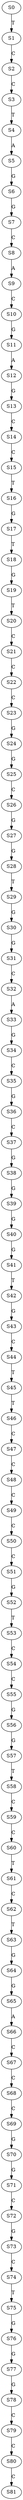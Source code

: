 strict digraph  {
	S0 -> S1 [ label = T ];
	S1 -> S2 [ label = C ];
	S2 -> S3 [ label = C ];
	S3 -> S4 [ label = T ];
	S4 -> S5 [ label = A ];
	S5 -> S6 [ label = G ];
	S6 -> S7 [ label = G ];
	S7 -> S8 [ label = C ];
	S8 -> S9 [ label = A ];
	S9 -> S10 [ label = C ];
	S10 -> S11 [ label = G ];
	S11 -> S12 [ label = A ];
	S12 -> S13 [ label = G ];
	S13 -> S14 [ label = C ];
	S14 -> S15 [ label = C ];
	S15 -> S16 [ label = T ];
	S16 -> S17 [ label = G ];
	S17 -> S18 [ label = T ];
	S18 -> S19 [ label = G ];
	S19 -> S20 [ label = T ];
	S20 -> S21 [ label = C ];
	S21 -> S22 [ label = C ];
	S22 -> S23 [ label = C ];
	S23 -> S24 [ label = G ];
	S24 -> S25 [ label = G ];
	S25 -> S26 [ label = C ];
	S26 -> S27 [ label = G ];
	S27 -> S28 [ label = G ];
	S28 -> S29 [ label = T ];
	S29 -> S30 [ label = G ];
	S30 -> S31 [ label = G ];
	S31 -> S32 [ label = C ];
	S32 -> S33 [ label = A ];
	S33 -> S34 [ label = G ];
	S34 -> S35 [ label = C ];
	S35 -> S36 [ label = G ];
	S36 -> S37 [ label = C ];
	S37 -> S38 [ label = G ];
	S38 -> S39 [ label = G ];
	S39 -> S40 [ label = G ];
	S40 -> S41 [ label = G ];
	S41 -> S42 [ label = T ];
	S42 -> S43 [ label = G ];
	S43 -> S44 [ label = C ];
	S44 -> S45 [ label = T ];
	S45 -> S46 [ label = T ];
	S46 -> S47 [ label = C ];
	S47 -> S48 [ label = C ];
	S48 -> S49 [ label = C ];
	S49 -> S50 [ label = C ];
	S50 -> S51 [ label = C ];
	S51 -> S52 [ label = G ];
	S52 -> S53 [ label = T ];
	S53 -> S54 [ label = C ];
	S54 -> S55 [ label = C ];
	S55 -> S56 [ label = G ];
	S56 -> S57 [ label = G ];
	S57 -> S58 [ label = T ];
	S58 -> S59 [ label = C ];
	S59 -> S60 [ label = C ];
	S60 -> S61 [ label = T ];
	S61 -> S62 [ label = C ];
	S62 -> S63 [ label = T ];
	S63 -> S64 [ label = G ];
	S64 -> S65 [ label = G ];
	S65 -> S66 [ label = A ];
	S66 -> S67 [ label = C ];
	S67 -> S68 [ label = C ];
	S68 -> S69 [ label = C ];
	S69 -> S70 [ label = G ];
	S70 -> S71 [ label = G ];
	S71 -> S72 [ label = C ];
	S72 -> S73 [ label = G ];
	S73 -> S74 [ label = C ];
	S74 -> S75 [ label = T ];
	S75 -> S76 [ label = G ];
	S76 -> S77 [ label = G ];
	S77 -> S78 [ label = G ];
	S78 -> S79 [ label = C ];
	S79 -> S80 [ label = C ];
	S80 -> S81 [ label = C ];
}

